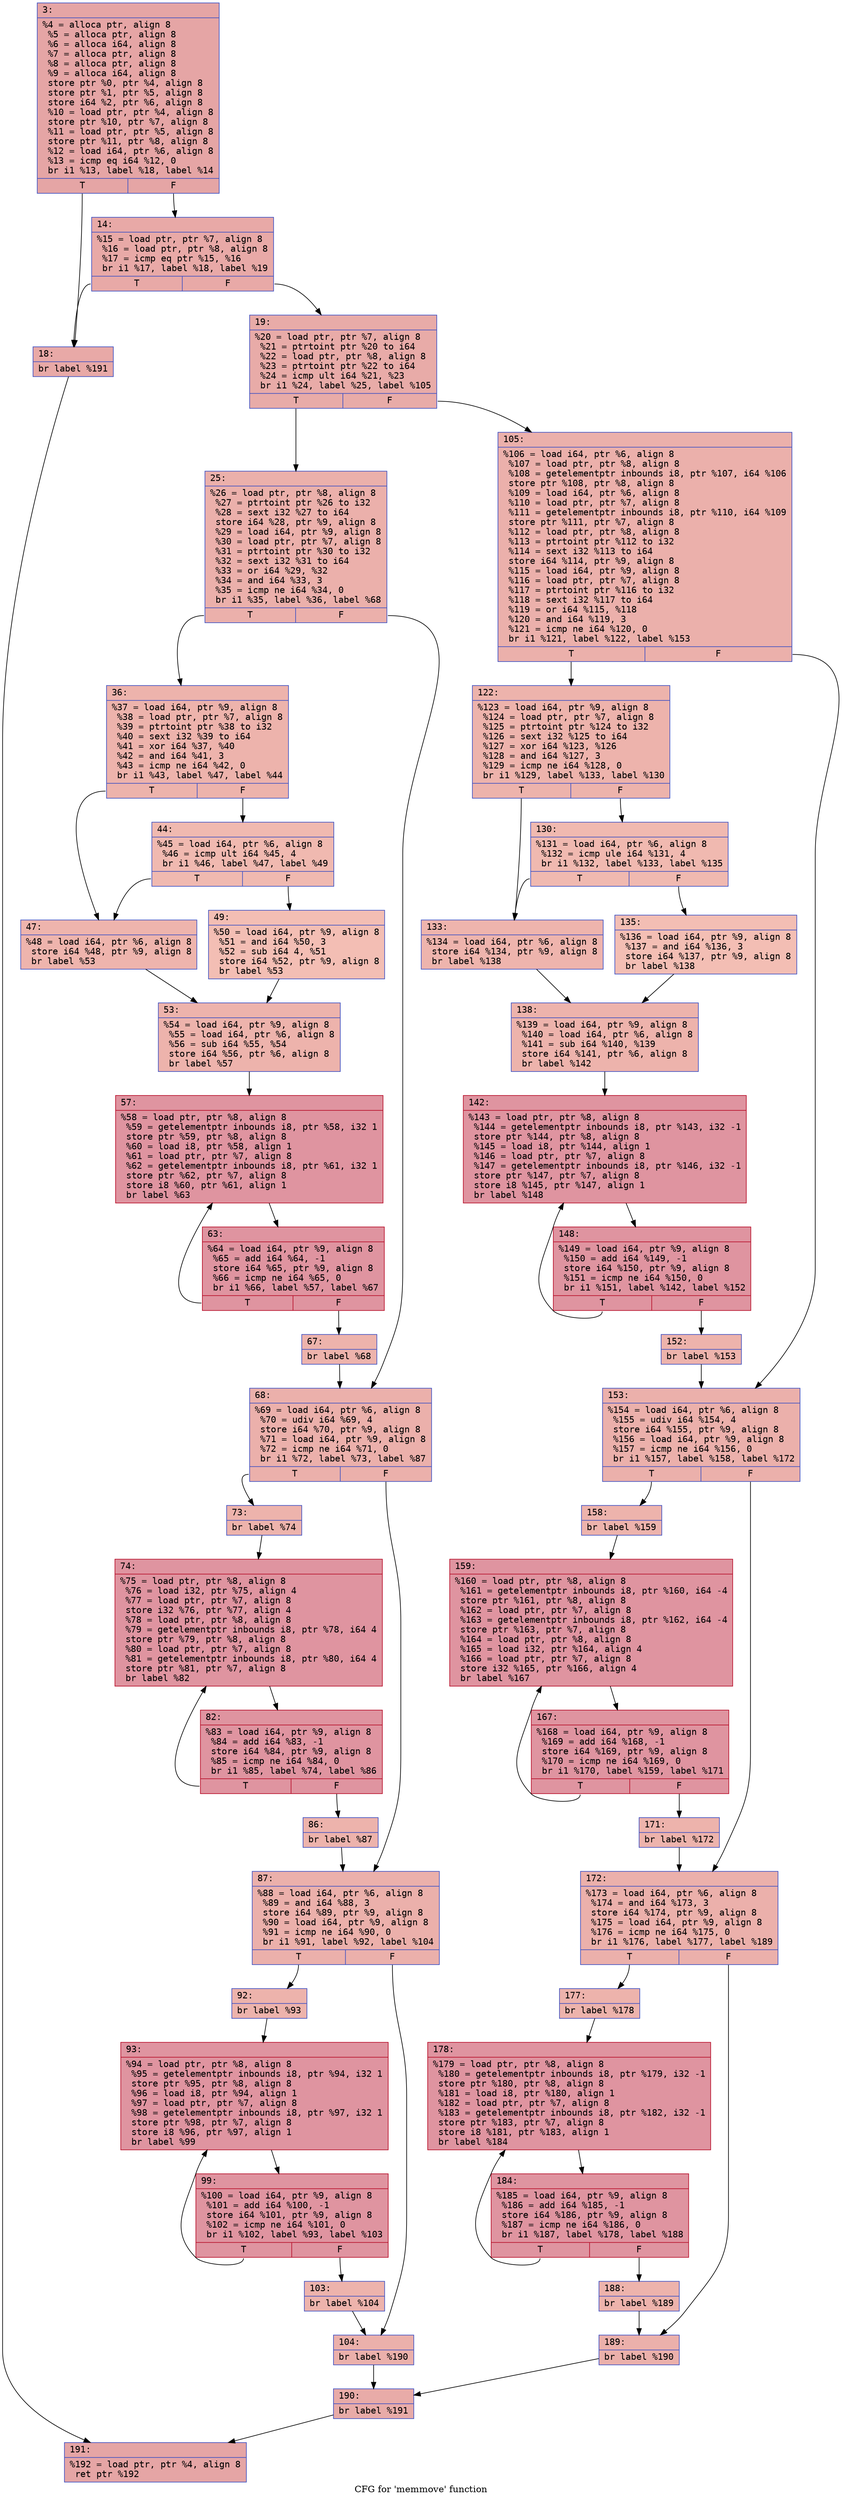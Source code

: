 digraph "CFG for 'memmove' function" {
	label="CFG for 'memmove' function";

	Node0x600002ec1ef0 [shape=record,color="#3d50c3ff", style=filled, fillcolor="#c5333470" fontname="Courier",label="{3:\l|  %4 = alloca ptr, align 8\l  %5 = alloca ptr, align 8\l  %6 = alloca i64, align 8\l  %7 = alloca ptr, align 8\l  %8 = alloca ptr, align 8\l  %9 = alloca i64, align 8\l  store ptr %0, ptr %4, align 8\l  store ptr %1, ptr %5, align 8\l  store i64 %2, ptr %6, align 8\l  %10 = load ptr, ptr %4, align 8\l  store ptr %10, ptr %7, align 8\l  %11 = load ptr, ptr %5, align 8\l  store ptr %11, ptr %8, align 8\l  %12 = load i64, ptr %6, align 8\l  %13 = icmp eq i64 %12, 0\l  br i1 %13, label %18, label %14\l|{<s0>T|<s1>F}}"];
	Node0x600002ec1ef0:s0 -> Node0x600002ec1f40[tooltip="3 -> 18\nProbability 37.50%" ];
	Node0x600002ec1ef0:s1 -> Node0x600002ec1ea0[tooltip="3 -> 14\nProbability 62.50%" ];
	Node0x600002ec1ea0 [shape=record,color="#3d50c3ff", style=filled, fillcolor="#ca3b3770" fontname="Courier",label="{14:\l|  %15 = load ptr, ptr %7, align 8\l  %16 = load ptr, ptr %8, align 8\l  %17 = icmp eq ptr %15, %16\l  br i1 %17, label %18, label %19\l|{<s0>T|<s1>F}}"];
	Node0x600002ec1ea0:s0 -> Node0x600002ec1f40[tooltip="14 -> 18\nProbability 37.50%" ];
	Node0x600002ec1ea0:s1 -> Node0x600002ec1f90[tooltip="14 -> 19\nProbability 62.50%" ];
	Node0x600002ec1f40 [shape=record,color="#3d50c3ff", style=filled, fillcolor="#ca3b3770" fontname="Courier",label="{18:\l|  br label %191\l}"];
	Node0x600002ec1f40 -> Node0x600002ec2cb0[tooltip="18 -> 191\nProbability 100.00%" ];
	Node0x600002ec1f90 [shape=record,color="#3d50c3ff", style=filled, fillcolor="#cc403a70" fontname="Courier",label="{19:\l|  %20 = load ptr, ptr %7, align 8\l  %21 = ptrtoint ptr %20 to i64\l  %22 = load ptr, ptr %8, align 8\l  %23 = ptrtoint ptr %22 to i64\l  %24 = icmp ult i64 %21, %23\l  br i1 %24, label %25, label %105\l|{<s0>T|<s1>F}}"];
	Node0x600002ec1f90:s0 -> Node0x600002ec1fe0[tooltip="19 -> 25\nProbability 50.00%" ];
	Node0x600002ec1f90:s1 -> Node0x600002ec2620[tooltip="19 -> 105\nProbability 50.00%" ];
	Node0x600002ec1fe0 [shape=record,color="#3d50c3ff", style=filled, fillcolor="#d24b4070" fontname="Courier",label="{25:\l|  %26 = load ptr, ptr %8, align 8\l  %27 = ptrtoint ptr %26 to i32\l  %28 = sext i32 %27 to i64\l  store i64 %28, ptr %9, align 8\l  %29 = load i64, ptr %9, align 8\l  %30 = load ptr, ptr %7, align 8\l  %31 = ptrtoint ptr %30 to i32\l  %32 = sext i32 %31 to i64\l  %33 = or i64 %29, %32\l  %34 = and i64 %33, 3\l  %35 = icmp ne i64 %34, 0\l  br i1 %35, label %36, label %68\l|{<s0>T|<s1>F}}"];
	Node0x600002ec1fe0:s0 -> Node0x600002ec2030[tooltip="25 -> 36\nProbability 62.50%" ];
	Node0x600002ec1fe0:s1 -> Node0x600002ec22b0[tooltip="25 -> 68\nProbability 37.50%" ];
	Node0x600002ec2030 [shape=record,color="#3d50c3ff", style=filled, fillcolor="#d6524470" fontname="Courier",label="{36:\l|  %37 = load i64, ptr %9, align 8\l  %38 = load ptr, ptr %7, align 8\l  %39 = ptrtoint ptr %38 to i32\l  %40 = sext i32 %39 to i64\l  %41 = xor i64 %37, %40\l  %42 = and i64 %41, 3\l  %43 = icmp ne i64 %42, 0\l  br i1 %43, label %47, label %44\l|{<s0>T|<s1>F}}"];
	Node0x600002ec2030:s0 -> Node0x600002ec20d0[tooltip="36 -> 47\nProbability 62.50%" ];
	Node0x600002ec2030:s1 -> Node0x600002ec2080[tooltip="36 -> 44\nProbability 37.50%" ];
	Node0x600002ec2080 [shape=record,color="#3d50c3ff", style=filled, fillcolor="#de614d70" fontname="Courier",label="{44:\l|  %45 = load i64, ptr %6, align 8\l  %46 = icmp ult i64 %45, 4\l  br i1 %46, label %47, label %49\l|{<s0>T|<s1>F}}"];
	Node0x600002ec2080:s0 -> Node0x600002ec20d0[tooltip="44 -> 47\nProbability 50.00%" ];
	Node0x600002ec2080:s1 -> Node0x600002ec2120[tooltip="44 -> 49\nProbability 50.00%" ];
	Node0x600002ec20d0 [shape=record,color="#3d50c3ff", style=filled, fillcolor="#d8564670" fontname="Courier",label="{47:\l|  %48 = load i64, ptr %6, align 8\l  store i64 %48, ptr %9, align 8\l  br label %53\l}"];
	Node0x600002ec20d0 -> Node0x600002ec2170[tooltip="47 -> 53\nProbability 100.00%" ];
	Node0x600002ec2120 [shape=record,color="#3d50c3ff", style=filled, fillcolor="#e36c5570" fontname="Courier",label="{49:\l|  %50 = load i64, ptr %9, align 8\l  %51 = and i64 %50, 3\l  %52 = sub i64 4, %51\l  store i64 %52, ptr %9, align 8\l  br label %53\l}"];
	Node0x600002ec2120 -> Node0x600002ec2170[tooltip="49 -> 53\nProbability 100.00%" ];
	Node0x600002ec2170 [shape=record,color="#3d50c3ff", style=filled, fillcolor="#d6524470" fontname="Courier",label="{53:\l|  %54 = load i64, ptr %9, align 8\l  %55 = load i64, ptr %6, align 8\l  %56 = sub i64 %55, %54\l  store i64 %56, ptr %6, align 8\l  br label %57\l}"];
	Node0x600002ec2170 -> Node0x600002ec21c0[tooltip="53 -> 57\nProbability 100.00%" ];
	Node0x600002ec21c0 [shape=record,color="#b70d28ff", style=filled, fillcolor="#b70d2870" fontname="Courier",label="{57:\l|  %58 = load ptr, ptr %8, align 8\l  %59 = getelementptr inbounds i8, ptr %58, i32 1\l  store ptr %59, ptr %8, align 8\l  %60 = load i8, ptr %58, align 1\l  %61 = load ptr, ptr %7, align 8\l  %62 = getelementptr inbounds i8, ptr %61, i32 1\l  store ptr %62, ptr %7, align 8\l  store i8 %60, ptr %61, align 1\l  br label %63\l}"];
	Node0x600002ec21c0 -> Node0x600002ec2210[tooltip="57 -> 63\nProbability 100.00%" ];
	Node0x600002ec2210 [shape=record,color="#b70d28ff", style=filled, fillcolor="#b70d2870" fontname="Courier",label="{63:\l|  %64 = load i64, ptr %9, align 8\l  %65 = add i64 %64, -1\l  store i64 %65, ptr %9, align 8\l  %66 = icmp ne i64 %65, 0\l  br i1 %66, label %57, label %67\l|{<s0>T|<s1>F}}"];
	Node0x600002ec2210:s0 -> Node0x600002ec21c0[tooltip="63 -> 57\nProbability 96.88%" ];
	Node0x600002ec2210:s1 -> Node0x600002ec2260[tooltip="63 -> 67\nProbability 3.12%" ];
	Node0x600002ec2260 [shape=record,color="#3d50c3ff", style=filled, fillcolor="#d6524470" fontname="Courier",label="{67:\l|  br label %68\l}"];
	Node0x600002ec2260 -> Node0x600002ec22b0[tooltip="67 -> 68\nProbability 100.00%" ];
	Node0x600002ec22b0 [shape=record,color="#3d50c3ff", style=filled, fillcolor="#d24b4070" fontname="Courier",label="{68:\l|  %69 = load i64, ptr %6, align 8\l  %70 = udiv i64 %69, 4\l  store i64 %70, ptr %9, align 8\l  %71 = load i64, ptr %9, align 8\l  %72 = icmp ne i64 %71, 0\l  br i1 %72, label %73, label %87\l|{<s0>T|<s1>F}}"];
	Node0x600002ec22b0:s0 -> Node0x600002ec2300[tooltip="68 -> 73\nProbability 62.50%" ];
	Node0x600002ec22b0:s1 -> Node0x600002ec2440[tooltip="68 -> 87\nProbability 37.50%" ];
	Node0x600002ec2300 [shape=record,color="#3d50c3ff", style=filled, fillcolor="#d6524470" fontname="Courier",label="{73:\l|  br label %74\l}"];
	Node0x600002ec2300 -> Node0x600002ec2350[tooltip="73 -> 74\nProbability 100.00%" ];
	Node0x600002ec2350 [shape=record,color="#b70d28ff", style=filled, fillcolor="#b70d2870" fontname="Courier",label="{74:\l|  %75 = load ptr, ptr %8, align 8\l  %76 = load i32, ptr %75, align 4\l  %77 = load ptr, ptr %7, align 8\l  store i32 %76, ptr %77, align 4\l  %78 = load ptr, ptr %8, align 8\l  %79 = getelementptr inbounds i8, ptr %78, i64 4\l  store ptr %79, ptr %8, align 8\l  %80 = load ptr, ptr %7, align 8\l  %81 = getelementptr inbounds i8, ptr %80, i64 4\l  store ptr %81, ptr %7, align 8\l  br label %82\l}"];
	Node0x600002ec2350 -> Node0x600002ec23a0[tooltip="74 -> 82\nProbability 100.00%" ];
	Node0x600002ec23a0 [shape=record,color="#b70d28ff", style=filled, fillcolor="#b70d2870" fontname="Courier",label="{82:\l|  %83 = load i64, ptr %9, align 8\l  %84 = add i64 %83, -1\l  store i64 %84, ptr %9, align 8\l  %85 = icmp ne i64 %84, 0\l  br i1 %85, label %74, label %86\l|{<s0>T|<s1>F}}"];
	Node0x600002ec23a0:s0 -> Node0x600002ec2350[tooltip="82 -> 74\nProbability 96.88%" ];
	Node0x600002ec23a0:s1 -> Node0x600002ec23f0[tooltip="82 -> 86\nProbability 3.12%" ];
	Node0x600002ec23f0 [shape=record,color="#3d50c3ff", style=filled, fillcolor="#d6524470" fontname="Courier",label="{86:\l|  br label %87\l}"];
	Node0x600002ec23f0 -> Node0x600002ec2440[tooltip="86 -> 87\nProbability 100.00%" ];
	Node0x600002ec2440 [shape=record,color="#3d50c3ff", style=filled, fillcolor="#d24b4070" fontname="Courier",label="{87:\l|  %88 = load i64, ptr %6, align 8\l  %89 = and i64 %88, 3\l  store i64 %89, ptr %9, align 8\l  %90 = load i64, ptr %9, align 8\l  %91 = icmp ne i64 %90, 0\l  br i1 %91, label %92, label %104\l|{<s0>T|<s1>F}}"];
	Node0x600002ec2440:s0 -> Node0x600002ec2490[tooltip="87 -> 92\nProbability 62.50%" ];
	Node0x600002ec2440:s1 -> Node0x600002ec25d0[tooltip="87 -> 104\nProbability 37.50%" ];
	Node0x600002ec2490 [shape=record,color="#3d50c3ff", style=filled, fillcolor="#d6524470" fontname="Courier",label="{92:\l|  br label %93\l}"];
	Node0x600002ec2490 -> Node0x600002ec24e0[tooltip="92 -> 93\nProbability 100.00%" ];
	Node0x600002ec24e0 [shape=record,color="#b70d28ff", style=filled, fillcolor="#b70d2870" fontname="Courier",label="{93:\l|  %94 = load ptr, ptr %8, align 8\l  %95 = getelementptr inbounds i8, ptr %94, i32 1\l  store ptr %95, ptr %8, align 8\l  %96 = load i8, ptr %94, align 1\l  %97 = load ptr, ptr %7, align 8\l  %98 = getelementptr inbounds i8, ptr %97, i32 1\l  store ptr %98, ptr %7, align 8\l  store i8 %96, ptr %97, align 1\l  br label %99\l}"];
	Node0x600002ec24e0 -> Node0x600002ec2530[tooltip="93 -> 99\nProbability 100.00%" ];
	Node0x600002ec2530 [shape=record,color="#b70d28ff", style=filled, fillcolor="#b70d2870" fontname="Courier",label="{99:\l|  %100 = load i64, ptr %9, align 8\l  %101 = add i64 %100, -1\l  store i64 %101, ptr %9, align 8\l  %102 = icmp ne i64 %101, 0\l  br i1 %102, label %93, label %103\l|{<s0>T|<s1>F}}"];
	Node0x600002ec2530:s0 -> Node0x600002ec24e0[tooltip="99 -> 93\nProbability 96.88%" ];
	Node0x600002ec2530:s1 -> Node0x600002ec2580[tooltip="99 -> 103\nProbability 3.12%" ];
	Node0x600002ec2580 [shape=record,color="#3d50c3ff", style=filled, fillcolor="#d6524470" fontname="Courier",label="{103:\l|  br label %104\l}"];
	Node0x600002ec2580 -> Node0x600002ec25d0[tooltip="103 -> 104\nProbability 100.00%" ];
	Node0x600002ec25d0 [shape=record,color="#3d50c3ff", style=filled, fillcolor="#d24b4070" fontname="Courier",label="{104:\l|  br label %190\l}"];
	Node0x600002ec25d0 -> Node0x600002ec2c60[tooltip="104 -> 190\nProbability 100.00%" ];
	Node0x600002ec2620 [shape=record,color="#3d50c3ff", style=filled, fillcolor="#d24b4070" fontname="Courier",label="{105:\l|  %106 = load i64, ptr %6, align 8\l  %107 = load ptr, ptr %8, align 8\l  %108 = getelementptr inbounds i8, ptr %107, i64 %106\l  store ptr %108, ptr %8, align 8\l  %109 = load i64, ptr %6, align 8\l  %110 = load ptr, ptr %7, align 8\l  %111 = getelementptr inbounds i8, ptr %110, i64 %109\l  store ptr %111, ptr %7, align 8\l  %112 = load ptr, ptr %8, align 8\l  %113 = ptrtoint ptr %112 to i32\l  %114 = sext i32 %113 to i64\l  store i64 %114, ptr %9, align 8\l  %115 = load i64, ptr %9, align 8\l  %116 = load ptr, ptr %7, align 8\l  %117 = ptrtoint ptr %116 to i32\l  %118 = sext i32 %117 to i64\l  %119 = or i64 %115, %118\l  %120 = and i64 %119, 3\l  %121 = icmp ne i64 %120, 0\l  br i1 %121, label %122, label %153\l|{<s0>T|<s1>F}}"];
	Node0x600002ec2620:s0 -> Node0x600002ec2670[tooltip="105 -> 122\nProbability 62.50%" ];
	Node0x600002ec2620:s1 -> Node0x600002ec28f0[tooltip="105 -> 153\nProbability 37.50%" ];
	Node0x600002ec2670 [shape=record,color="#3d50c3ff", style=filled, fillcolor="#d6524470" fontname="Courier",label="{122:\l|  %123 = load i64, ptr %9, align 8\l  %124 = load ptr, ptr %7, align 8\l  %125 = ptrtoint ptr %124 to i32\l  %126 = sext i32 %125 to i64\l  %127 = xor i64 %123, %126\l  %128 = and i64 %127, 3\l  %129 = icmp ne i64 %128, 0\l  br i1 %129, label %133, label %130\l|{<s0>T|<s1>F}}"];
	Node0x600002ec2670:s0 -> Node0x600002ec2710[tooltip="122 -> 133\nProbability 62.50%" ];
	Node0x600002ec2670:s1 -> Node0x600002ec26c0[tooltip="122 -> 130\nProbability 37.50%" ];
	Node0x600002ec26c0 [shape=record,color="#3d50c3ff", style=filled, fillcolor="#de614d70" fontname="Courier",label="{130:\l|  %131 = load i64, ptr %6, align 8\l  %132 = icmp ule i64 %131, 4\l  br i1 %132, label %133, label %135\l|{<s0>T|<s1>F}}"];
	Node0x600002ec26c0:s0 -> Node0x600002ec2710[tooltip="130 -> 133\nProbability 50.00%" ];
	Node0x600002ec26c0:s1 -> Node0x600002ec2760[tooltip="130 -> 135\nProbability 50.00%" ];
	Node0x600002ec2710 [shape=record,color="#3d50c3ff", style=filled, fillcolor="#d8564670" fontname="Courier",label="{133:\l|  %134 = load i64, ptr %6, align 8\l  store i64 %134, ptr %9, align 8\l  br label %138\l}"];
	Node0x600002ec2710 -> Node0x600002ec27b0[tooltip="133 -> 138\nProbability 100.00%" ];
	Node0x600002ec2760 [shape=record,color="#3d50c3ff", style=filled, fillcolor="#e36c5570" fontname="Courier",label="{135:\l|  %136 = load i64, ptr %9, align 8\l  %137 = and i64 %136, 3\l  store i64 %137, ptr %9, align 8\l  br label %138\l}"];
	Node0x600002ec2760 -> Node0x600002ec27b0[tooltip="135 -> 138\nProbability 100.00%" ];
	Node0x600002ec27b0 [shape=record,color="#3d50c3ff", style=filled, fillcolor="#d6524470" fontname="Courier",label="{138:\l|  %139 = load i64, ptr %9, align 8\l  %140 = load i64, ptr %6, align 8\l  %141 = sub i64 %140, %139\l  store i64 %141, ptr %6, align 8\l  br label %142\l}"];
	Node0x600002ec27b0 -> Node0x600002ec2800[tooltip="138 -> 142\nProbability 100.00%" ];
	Node0x600002ec2800 [shape=record,color="#b70d28ff", style=filled, fillcolor="#b70d2870" fontname="Courier",label="{142:\l|  %143 = load ptr, ptr %8, align 8\l  %144 = getelementptr inbounds i8, ptr %143, i32 -1\l  store ptr %144, ptr %8, align 8\l  %145 = load i8, ptr %144, align 1\l  %146 = load ptr, ptr %7, align 8\l  %147 = getelementptr inbounds i8, ptr %146, i32 -1\l  store ptr %147, ptr %7, align 8\l  store i8 %145, ptr %147, align 1\l  br label %148\l}"];
	Node0x600002ec2800 -> Node0x600002ec2850[tooltip="142 -> 148\nProbability 100.00%" ];
	Node0x600002ec2850 [shape=record,color="#b70d28ff", style=filled, fillcolor="#b70d2870" fontname="Courier",label="{148:\l|  %149 = load i64, ptr %9, align 8\l  %150 = add i64 %149, -1\l  store i64 %150, ptr %9, align 8\l  %151 = icmp ne i64 %150, 0\l  br i1 %151, label %142, label %152\l|{<s0>T|<s1>F}}"];
	Node0x600002ec2850:s0 -> Node0x600002ec2800[tooltip="148 -> 142\nProbability 96.88%" ];
	Node0x600002ec2850:s1 -> Node0x600002ec28a0[tooltip="148 -> 152\nProbability 3.12%" ];
	Node0x600002ec28a0 [shape=record,color="#3d50c3ff", style=filled, fillcolor="#d6524470" fontname="Courier",label="{152:\l|  br label %153\l}"];
	Node0x600002ec28a0 -> Node0x600002ec28f0[tooltip="152 -> 153\nProbability 100.00%" ];
	Node0x600002ec28f0 [shape=record,color="#3d50c3ff", style=filled, fillcolor="#d24b4070" fontname="Courier",label="{153:\l|  %154 = load i64, ptr %6, align 8\l  %155 = udiv i64 %154, 4\l  store i64 %155, ptr %9, align 8\l  %156 = load i64, ptr %9, align 8\l  %157 = icmp ne i64 %156, 0\l  br i1 %157, label %158, label %172\l|{<s0>T|<s1>F}}"];
	Node0x600002ec28f0:s0 -> Node0x600002ec2940[tooltip="153 -> 158\nProbability 62.50%" ];
	Node0x600002ec28f0:s1 -> Node0x600002ec2a80[tooltip="153 -> 172\nProbability 37.50%" ];
	Node0x600002ec2940 [shape=record,color="#3d50c3ff", style=filled, fillcolor="#d6524470" fontname="Courier",label="{158:\l|  br label %159\l}"];
	Node0x600002ec2940 -> Node0x600002ec2990[tooltip="158 -> 159\nProbability 100.00%" ];
	Node0x600002ec2990 [shape=record,color="#b70d28ff", style=filled, fillcolor="#b70d2870" fontname="Courier",label="{159:\l|  %160 = load ptr, ptr %8, align 8\l  %161 = getelementptr inbounds i8, ptr %160, i64 -4\l  store ptr %161, ptr %8, align 8\l  %162 = load ptr, ptr %7, align 8\l  %163 = getelementptr inbounds i8, ptr %162, i64 -4\l  store ptr %163, ptr %7, align 8\l  %164 = load ptr, ptr %8, align 8\l  %165 = load i32, ptr %164, align 4\l  %166 = load ptr, ptr %7, align 8\l  store i32 %165, ptr %166, align 4\l  br label %167\l}"];
	Node0x600002ec2990 -> Node0x600002ec29e0[tooltip="159 -> 167\nProbability 100.00%" ];
	Node0x600002ec29e0 [shape=record,color="#b70d28ff", style=filled, fillcolor="#b70d2870" fontname="Courier",label="{167:\l|  %168 = load i64, ptr %9, align 8\l  %169 = add i64 %168, -1\l  store i64 %169, ptr %9, align 8\l  %170 = icmp ne i64 %169, 0\l  br i1 %170, label %159, label %171\l|{<s0>T|<s1>F}}"];
	Node0x600002ec29e0:s0 -> Node0x600002ec2990[tooltip="167 -> 159\nProbability 96.88%" ];
	Node0x600002ec29e0:s1 -> Node0x600002ec2a30[tooltip="167 -> 171\nProbability 3.12%" ];
	Node0x600002ec2a30 [shape=record,color="#3d50c3ff", style=filled, fillcolor="#d6524470" fontname="Courier",label="{171:\l|  br label %172\l}"];
	Node0x600002ec2a30 -> Node0x600002ec2a80[tooltip="171 -> 172\nProbability 100.00%" ];
	Node0x600002ec2a80 [shape=record,color="#3d50c3ff", style=filled, fillcolor="#d24b4070" fontname="Courier",label="{172:\l|  %173 = load i64, ptr %6, align 8\l  %174 = and i64 %173, 3\l  store i64 %174, ptr %9, align 8\l  %175 = load i64, ptr %9, align 8\l  %176 = icmp ne i64 %175, 0\l  br i1 %176, label %177, label %189\l|{<s0>T|<s1>F}}"];
	Node0x600002ec2a80:s0 -> Node0x600002ec2ad0[tooltip="172 -> 177\nProbability 62.50%" ];
	Node0x600002ec2a80:s1 -> Node0x600002ec2c10[tooltip="172 -> 189\nProbability 37.50%" ];
	Node0x600002ec2ad0 [shape=record,color="#3d50c3ff", style=filled, fillcolor="#d6524470" fontname="Courier",label="{177:\l|  br label %178\l}"];
	Node0x600002ec2ad0 -> Node0x600002ec2b20[tooltip="177 -> 178\nProbability 100.00%" ];
	Node0x600002ec2b20 [shape=record,color="#b70d28ff", style=filled, fillcolor="#b70d2870" fontname="Courier",label="{178:\l|  %179 = load ptr, ptr %8, align 8\l  %180 = getelementptr inbounds i8, ptr %179, i32 -1\l  store ptr %180, ptr %8, align 8\l  %181 = load i8, ptr %180, align 1\l  %182 = load ptr, ptr %7, align 8\l  %183 = getelementptr inbounds i8, ptr %182, i32 -1\l  store ptr %183, ptr %7, align 8\l  store i8 %181, ptr %183, align 1\l  br label %184\l}"];
	Node0x600002ec2b20 -> Node0x600002ec2b70[tooltip="178 -> 184\nProbability 100.00%" ];
	Node0x600002ec2b70 [shape=record,color="#b70d28ff", style=filled, fillcolor="#b70d2870" fontname="Courier",label="{184:\l|  %185 = load i64, ptr %9, align 8\l  %186 = add i64 %185, -1\l  store i64 %186, ptr %9, align 8\l  %187 = icmp ne i64 %186, 0\l  br i1 %187, label %178, label %188\l|{<s0>T|<s1>F}}"];
	Node0x600002ec2b70:s0 -> Node0x600002ec2b20[tooltip="184 -> 178\nProbability 96.88%" ];
	Node0x600002ec2b70:s1 -> Node0x600002ec2bc0[tooltip="184 -> 188\nProbability 3.12%" ];
	Node0x600002ec2bc0 [shape=record,color="#3d50c3ff", style=filled, fillcolor="#d6524470" fontname="Courier",label="{188:\l|  br label %189\l}"];
	Node0x600002ec2bc0 -> Node0x600002ec2c10[tooltip="188 -> 189\nProbability 100.00%" ];
	Node0x600002ec2c10 [shape=record,color="#3d50c3ff", style=filled, fillcolor="#d24b4070" fontname="Courier",label="{189:\l|  br label %190\l}"];
	Node0x600002ec2c10 -> Node0x600002ec2c60[tooltip="189 -> 190\nProbability 100.00%" ];
	Node0x600002ec2c60 [shape=record,color="#3d50c3ff", style=filled, fillcolor="#cc403a70" fontname="Courier",label="{190:\l|  br label %191\l}"];
	Node0x600002ec2c60 -> Node0x600002ec2cb0[tooltip="190 -> 191\nProbability 100.00%" ];
	Node0x600002ec2cb0 [shape=record,color="#3d50c3ff", style=filled, fillcolor="#c5333470" fontname="Courier",label="{191:\l|  %192 = load ptr, ptr %4, align 8\l  ret ptr %192\l}"];
}
